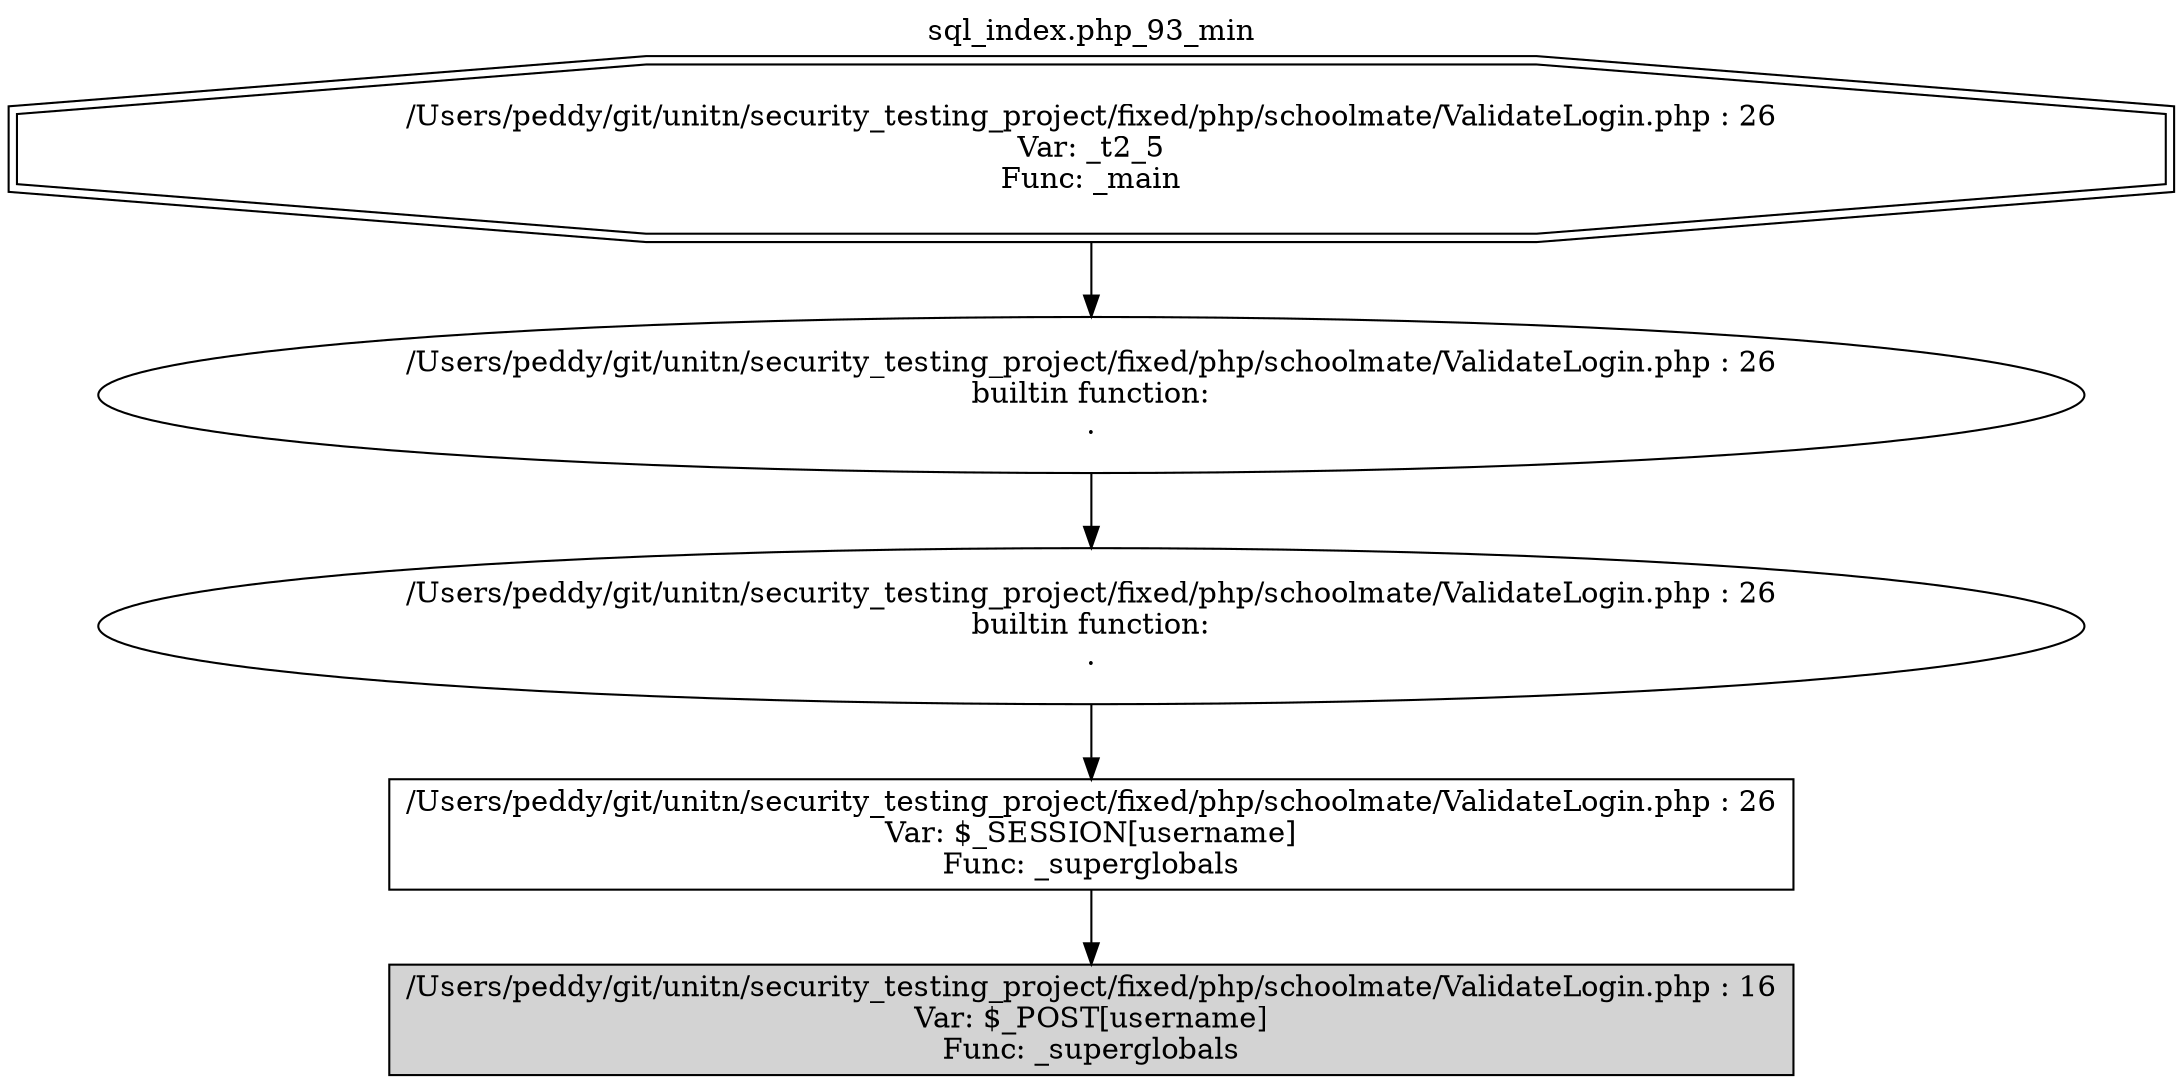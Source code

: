 digraph cfg {
  label="sql_index.php_93_min";
  labelloc=t;
  n1 [shape=doubleoctagon, label="/Users/peddy/git/unitn/security_testing_project/fixed/php/schoolmate/ValidateLogin.php : 26\nVar: _t2_5\nFunc: _main\n"];
  n2 [shape=ellipse, label="/Users/peddy/git/unitn/security_testing_project/fixed/php/schoolmate/ValidateLogin.php : 26\nbuiltin function:\n.\n"];
  n3 [shape=ellipse, label="/Users/peddy/git/unitn/security_testing_project/fixed/php/schoolmate/ValidateLogin.php : 26\nbuiltin function:\n.\n"];
  n4 [shape=box, label="/Users/peddy/git/unitn/security_testing_project/fixed/php/schoolmate/ValidateLogin.php : 26\nVar: $_SESSION[username]\nFunc: _superglobals\n"];
  n5 [shape=box, label="/Users/peddy/git/unitn/security_testing_project/fixed/php/schoolmate/ValidateLogin.php : 16\nVar: $_POST[username]\nFunc: _superglobals\n",style=filled];
  n1 -> n2;
  n2 -> n3;
  n3 -> n4;
  n4 -> n5;
}
